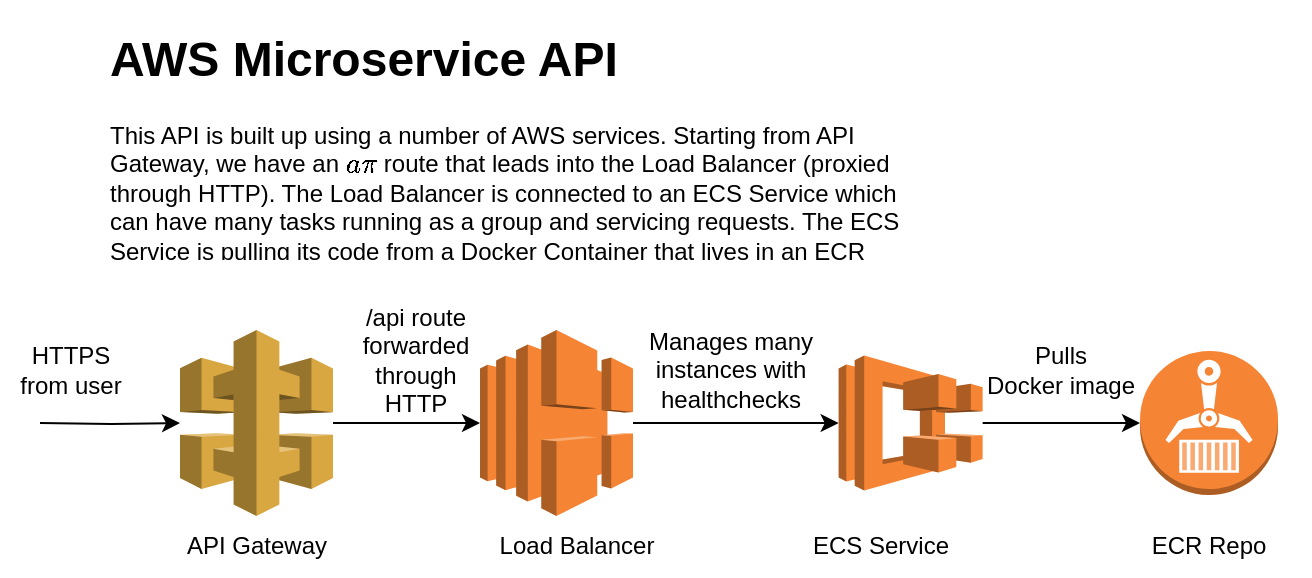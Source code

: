 <mxfile version="20.5.3" type="device"><diagram id="Fo0JfpMKho4jj8O8W-lR" name="Page-1"><mxGraphModel dx="888" dy="680" grid="1" gridSize="10" guides="1" tooltips="1" connect="1" arrows="1" fold="1" page="1" pageScale="1" pageWidth="850" pageHeight="1100" math="0" shadow="0"><root><mxCell id="0"/><mxCell id="1" parent="0"/><mxCell id="iVxlMwKcQqIF8muLfcqe-1" value="&lt;h1&gt;AWS Microservice API&lt;/h1&gt;&lt;p&gt;This API is built up using a number of AWS services. Starting from API Gateway, we have an `api` route that leads into the Load Balancer (proxied through HTTP). The Load Balancer is connected to an ECS Service which can have many tasks running as a group and servicing requests. The ECS Service is pulling its code from a Docker Container that lives in an ECR Repository. Many load balancers and services can be linked up to this API Gateway.&lt;/p&gt;" style="text;html=1;strokeColor=none;fillColor=none;spacing=5;spacingTop=-20;whiteSpace=wrap;overflow=hidden;rounded=0;" parent="1" vertex="1"><mxGeometry x="110" y="30" width="420" height="120" as="geometry"/></mxCell><mxCell id="86o9-mNSKBpzx_w8f69O-2" style="edgeStyle=orthogonalEdgeStyle;rounded=0;orthogonalLoop=1;jettySize=auto;html=1;" edge="1" parent="1" source="iVxlMwKcQqIF8muLfcqe-2" target="iVxlMwKcQqIF8muLfcqe-41"><mxGeometry relative="1" as="geometry"/></mxCell><mxCell id="iVxlMwKcQqIF8muLfcqe-2" value="" style="outlineConnect=0;dashed=0;verticalLabelPosition=bottom;verticalAlign=top;align=center;html=1;shape=mxgraph.aws3.api_gateway;fillColor=#D9A741;gradientColor=none;" parent="1" vertex="1"><mxGeometry x="150" y="185" width="76.5" height="93" as="geometry"/></mxCell><mxCell id="iVxlMwKcQqIF8muLfcqe-3" value="API Gateway" style="text;html=1;align=center;verticalAlign=middle;resizable=0;points=[];autosize=1;strokeColor=none;fillColor=none;" parent="1" vertex="1"><mxGeometry x="143.25" y="278" width="90" height="30" as="geometry"/></mxCell><mxCell id="iVxlMwKcQqIF8muLfcqe-15" style="edgeStyle=orthogonalEdgeStyle;rounded=0;orthogonalLoop=1;jettySize=auto;html=1;entryX=0.5;entryY=0.095;entryDx=0;entryDy=0;entryPerimeter=0;" parent="1" target="iVxlMwKcQqIF8muLfcqe-9" edge="1"><mxGeometry relative="1" as="geometry"><mxPoint x="269.2" y="400.25" as="sourcePoint"/></mxGeometry></mxCell><mxCell id="iVxlMwKcQqIF8muLfcqe-21" style="edgeStyle=orthogonalEdgeStyle;rounded=0;orthogonalLoop=1;jettySize=auto;html=1;" parent="1" target="iVxlMwKcQqIF8muLfcqe-4" edge="1"><mxGeometry relative="1" as="geometry"><mxPoint x="269.1" y="504.75" as="sourcePoint"/></mxGeometry></mxCell><mxCell id="iVxlMwKcQqIF8muLfcqe-32" style="edgeStyle=orthogonalEdgeStyle;rounded=0;orthogonalLoop=1;jettySize=auto;html=1;startArrow=none;startFill=0;" parent="1" target="iVxlMwKcQqIF8muLfcqe-2" edge="1"><mxGeometry relative="1" as="geometry"><mxPoint x="80" y="231.5" as="sourcePoint"/></mxGeometry></mxCell><mxCell id="iVxlMwKcQqIF8muLfcqe-39" value="" style="outlineConnect=0;dashed=0;verticalLabelPosition=bottom;verticalAlign=top;align=center;html=1;shape=mxgraph.aws3.ecr;fillColor=#F58534;gradientColor=none;" parent="1" vertex="1"><mxGeometry x="630" y="195.5" width="69" height="72" as="geometry"/></mxCell><mxCell id="86o9-mNSKBpzx_w8f69O-1" style="edgeStyle=orthogonalEdgeStyle;rounded=0;orthogonalLoop=1;jettySize=auto;html=1;" edge="1" parent="1" source="iVxlMwKcQqIF8muLfcqe-41" target="iVxlMwKcQqIF8muLfcqe-43"><mxGeometry relative="1" as="geometry"/></mxCell><mxCell id="iVxlMwKcQqIF8muLfcqe-41" value="" style="outlineConnect=0;dashed=0;verticalLabelPosition=bottom;verticalAlign=top;align=center;html=1;shape=mxgraph.aws3.elastic_load_balancing;fillColor=#F58534;gradientColor=none;" parent="1" vertex="1"><mxGeometry x="300" y="185" width="76.5" height="93" as="geometry"/></mxCell><mxCell id="86o9-mNSKBpzx_w8f69O-6" style="edgeStyle=orthogonalEdgeStyle;rounded=0;orthogonalLoop=1;jettySize=auto;html=1;entryX=0;entryY=0.5;entryDx=0;entryDy=0;entryPerimeter=0;" edge="1" parent="1" source="iVxlMwKcQqIF8muLfcqe-43" target="iVxlMwKcQqIF8muLfcqe-39"><mxGeometry relative="1" as="geometry"/></mxCell><mxCell id="iVxlMwKcQqIF8muLfcqe-43" value="" style="outlineConnect=0;dashed=0;verticalLabelPosition=bottom;verticalAlign=top;align=center;html=1;shape=mxgraph.aws3.ecs;fillColor=#F58534;gradientColor=none;" parent="1" vertex="1"><mxGeometry x="479.32" y="197.75" width="72" height="67.5" as="geometry"/></mxCell><mxCell id="iVxlMwKcQqIF8muLfcqe-46" value="/api route&lt;br&gt;forwarded through HTTP" style="text;html=1;strokeColor=none;fillColor=none;align=center;verticalAlign=middle;whiteSpace=wrap;rounded=0;" parent="1" vertex="1"><mxGeometry x="237.82" y="185" width="60" height="30" as="geometry"/></mxCell><mxCell id="iVxlMwKcQqIF8muLfcqe-47" value="Load Balancer" style="text;html=1;strokeColor=none;fillColor=none;align=center;verticalAlign=middle;whiteSpace=wrap;rounded=0;" parent="1" vertex="1"><mxGeometry x="297.82" y="278" width="100.87" height="30" as="geometry"/></mxCell><mxCell id="iVxlMwKcQqIF8muLfcqe-48" value="ECS Service" style="text;html=1;strokeColor=none;fillColor=none;align=center;verticalAlign=middle;whiteSpace=wrap;rounded=0;" parent="1" vertex="1"><mxGeometry x="450.45" y="278" width="100.87" height="30" as="geometry"/></mxCell><mxCell id="iVxlMwKcQqIF8muLfcqe-49" value="ECR Repo" style="text;html=1;strokeColor=none;fillColor=none;align=center;verticalAlign=middle;whiteSpace=wrap;rounded=0;" parent="1" vertex="1"><mxGeometry x="614.07" y="278" width="100.87" height="30" as="geometry"/></mxCell><mxCell id="86o9-mNSKBpzx_w8f69O-4" value="HTTPS &lt;br&gt;from user" style="text;html=1;align=center;verticalAlign=middle;resizable=0;points=[];autosize=1;strokeColor=none;fillColor=none;" vertex="1" parent="1"><mxGeometry x="60" y="185" width="70" height="40" as="geometry"/></mxCell><mxCell id="86o9-mNSKBpzx_w8f69O-5" value="Manages many &lt;br&gt;instances with &lt;br&gt;healthchecks" style="text;html=1;align=center;verticalAlign=middle;resizable=0;points=[];autosize=1;strokeColor=none;fillColor=none;" vertex="1" parent="1"><mxGeometry x="370" y="175" width="110" height="60" as="geometry"/></mxCell><mxCell id="86o9-mNSKBpzx_w8f69O-7" value="Pulls &lt;br&gt;Docker image" style="text;html=1;align=center;verticalAlign=middle;resizable=0;points=[];autosize=1;strokeColor=none;fillColor=none;" vertex="1" parent="1"><mxGeometry x="540" y="185" width="100" height="40" as="geometry"/></mxCell></root></mxGraphModel></diagram></mxfile>